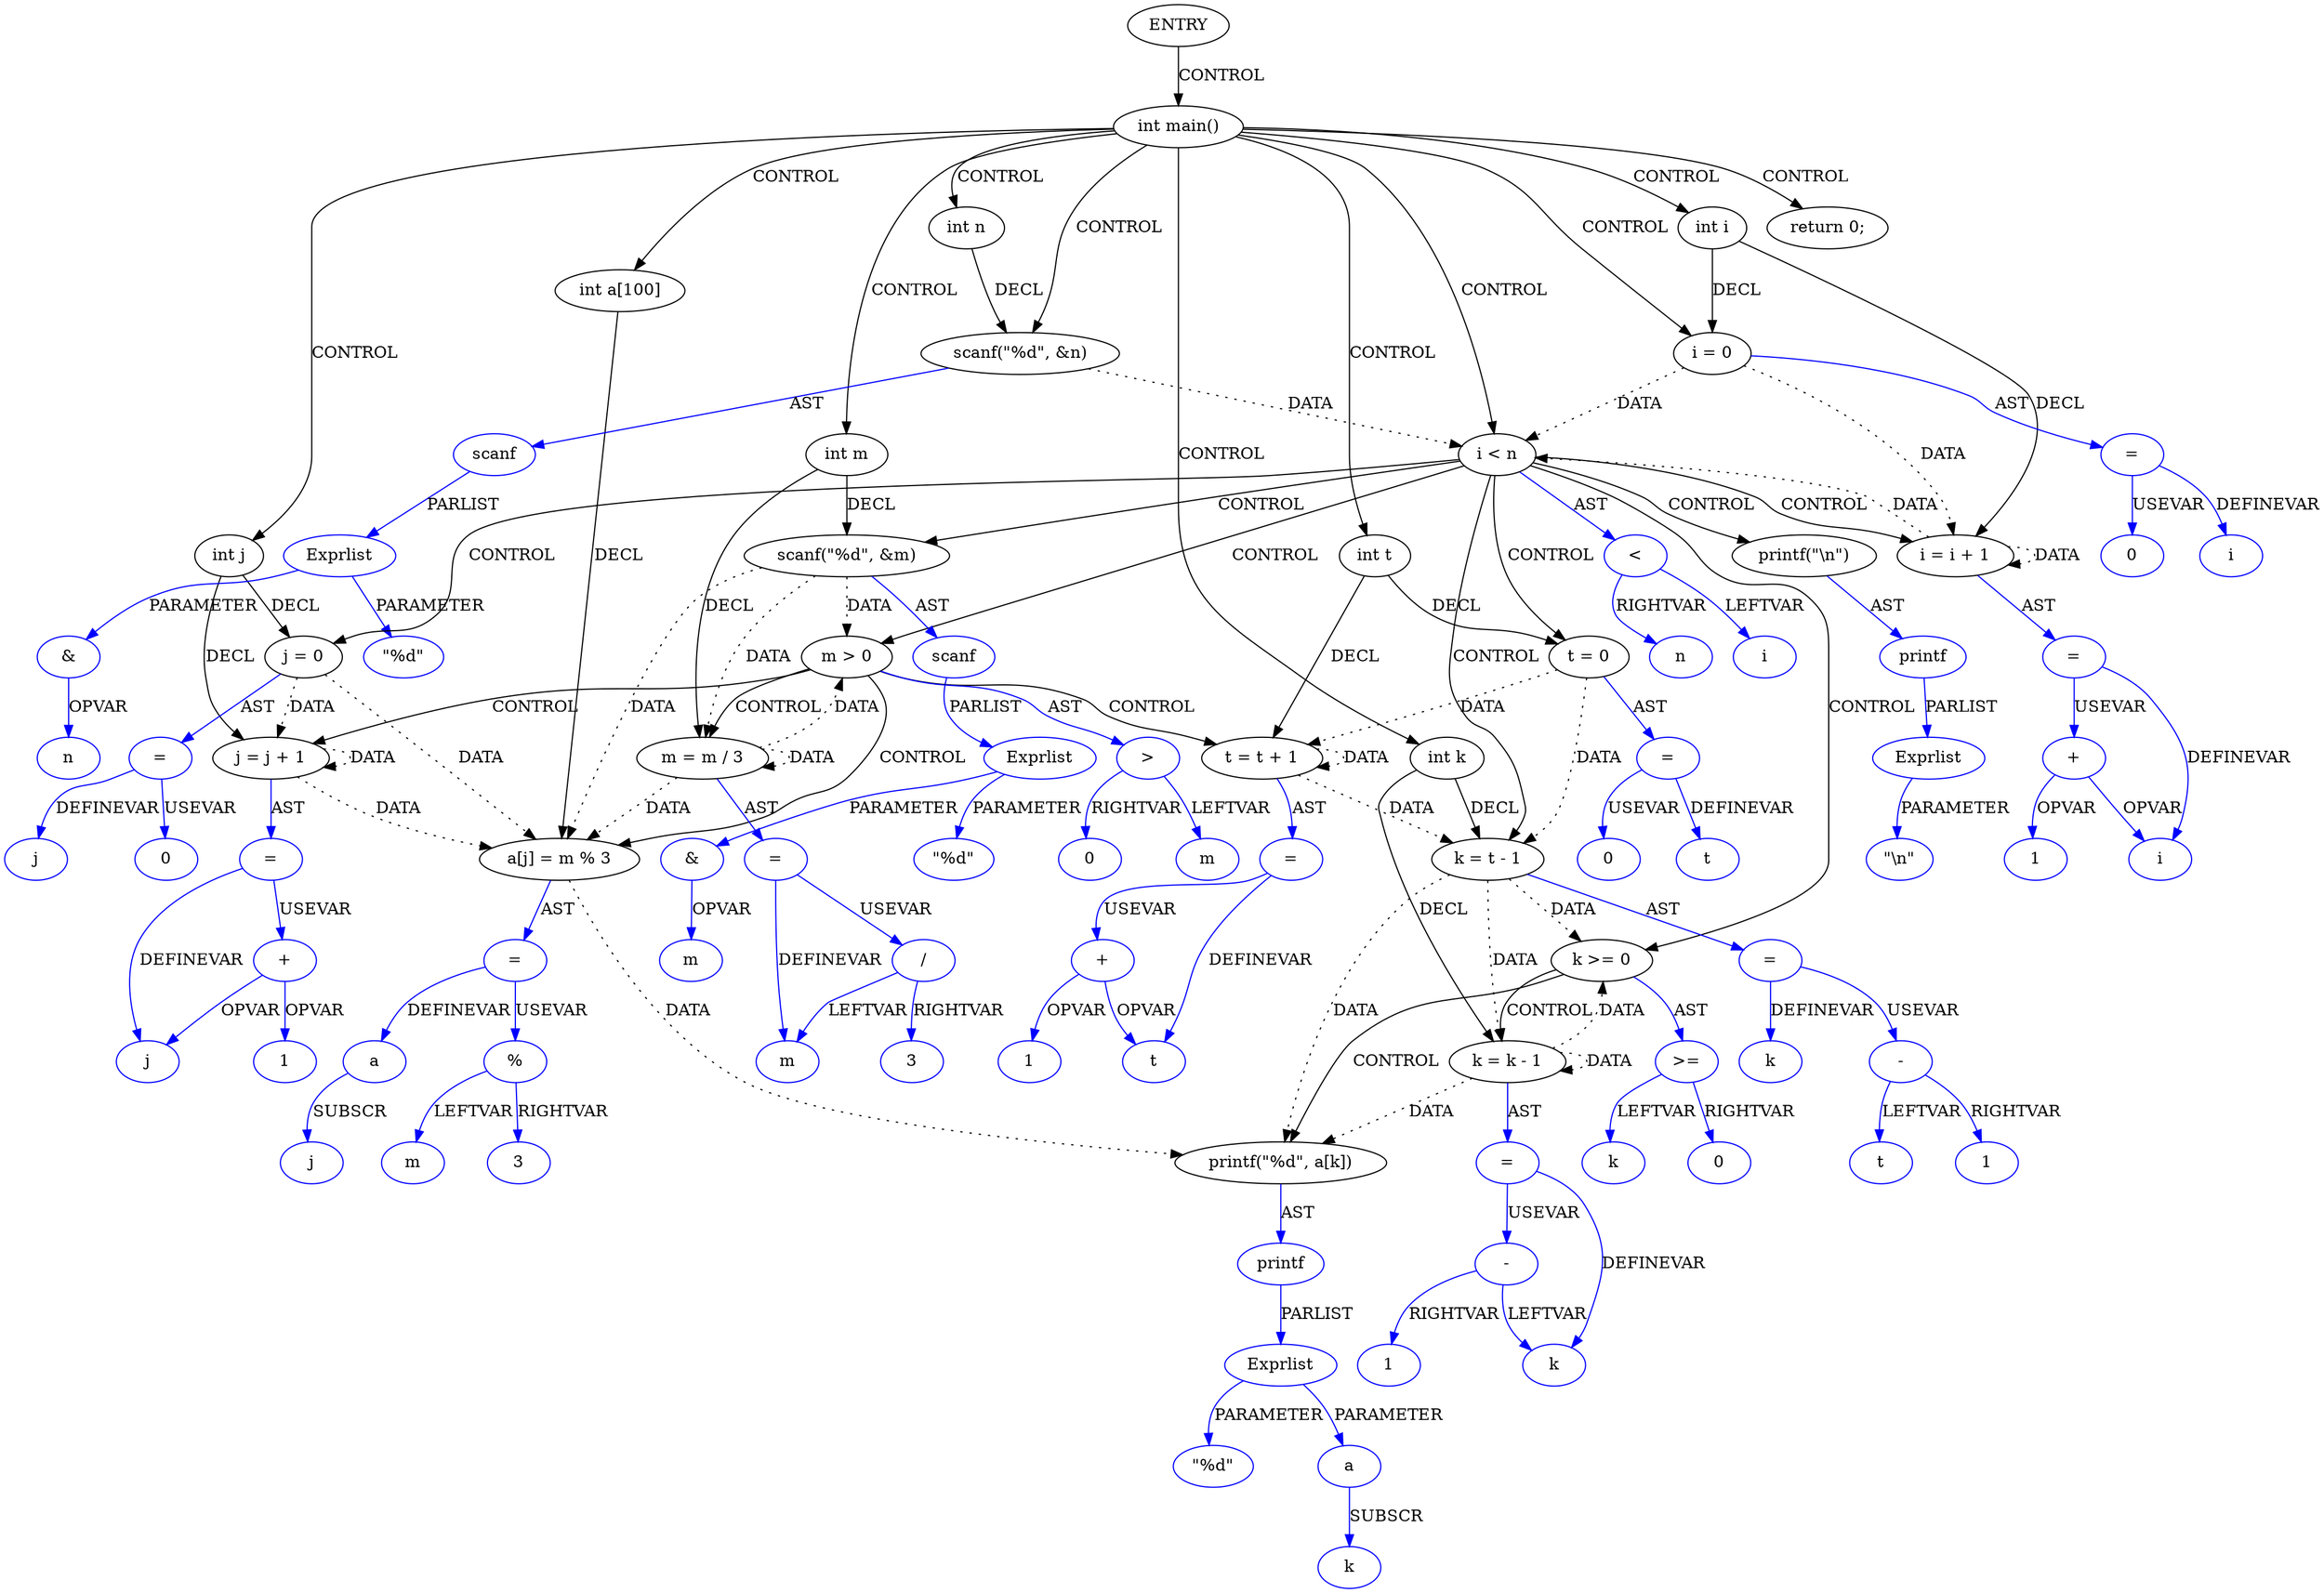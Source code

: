 digraph DotForMerge{
Node1 [label="ENTRY",type="ENTRY",coord="-1"];
Node2 [label="int main()",type="CONTROL",coord="3"];
Node4 [label="int n",type="DECL",coord="5",varname="n",vartype="int"];
Node5 [label="int i",type="DECL",coord="5",varname="i",vartype="int"];
Node6 [label="int j",type="DECL",coord="5",varname="j",vartype="int"];
Node7 [label="int k",type="DECL",coord="5",varname="k",vartype="int"];
Node8 [label="int m",type="DECL",coord="5",varname="m",vartype="int"];
Node9 [label="int a[100]",type="DECL",coord="6",varname="a",vartype="int[]"];
Node10 [label="int t",type="DECL",coord="6",varname="t",vartype="int"];
Node11 [label="scanf(\"%d\", &n)",type="CALL",coord="7"];
Node12 [label="scanf",type="FUNCNAME",coord="7",color=blue];
Node13 [label="Exprlist",type="EXPRS",coord="7",color=blue];
Node14 [label="\"%d\"",type="CONST",coord="7",color=blue];
Node15 [label="&",type="OP",coord="7",color=blue];
Node16 [label="n",type="VAR",coord="7",color=blue];
Node17 [label="i = 0",type="ASSIGN",coord="8"];
Node18 [label="=",type="ASSIGNOP",coord="8",color=blue];
Node19 [label="i",type="VAR",coord="8",color=blue];
Node20 [label="0",type="CONST",coord="8",color=blue];
Node21 [label="i < n",type="CONTROL",coord="8"];
Node24 [label="t = 0",type="ASSIGN",coord="10"];
Node25 [label="=",type="ASSIGNOP",coord="10",color=blue];
Node26 [label="t",type="VAR",coord="10",color=blue];
Node27 [label="0",type="CONST",coord="10",color=blue];
Node28 [label="scanf(\"%d\", &m)",type="CALL",coord="11"];
Node29 [label="scanf",type="FUNCNAME",coord="11",color=blue];
Node30 [label="Exprlist",type="EXPRS",coord="11",color=blue];
Node31 [label="\"%d\"",type="CONST",coord="11",color=blue];
Node32 [label="&",type="OP",coord="11",color=blue];
Node33 [label="m",type="VAR",coord="11",color=blue];
Node34 [label="j = 0",type="ASSIGN",coord="12"];
Node35 [label="=",type="ASSIGNOP",coord="12",color=blue];
Node36 [label="j",type="VAR",coord="12",color=blue];
Node37 [label="0",type="CONST",coord="12",color=blue];
Node38 [label="m > 0",type="CONTROL",coord="12"];
Node41 [label="a[j] = m % 3",type="ASSIGN",coord="14"];
Node42 [label="=",type="ASSIGNOP",coord="14",color=blue];
Node43 [label="a",type="VAR",coord="14",color=blue];
Node44 [label="j",type="VAR",coord="14",color=blue];
Node45 [label="%",type="OP",coord="14",color=blue];
Node46 [label="m",type="VAR",coord="14",color=blue];
Node47 [label="3",type="CONST",coord="14",color=blue];
Node48 [label="m = m / 3",type="ASSIGN",coord="15"];
Node49 [label="=",type="ASSIGNOP",coord="15",color=blue];
Node50 [label="m",type="VAR",coord="15",color=blue];
Node51 [label="/",type="OP",coord="15",color=blue];
Node52 [label="3",type="CONST",coord="15",color=blue];
Node53 [label="t = t + 1",type="ASSIGN",coord="16"];
Node54 [label="=",type="ASSIGNOP",coord="16",color=blue];
Node55 [label="t",type="VAR",coord="16",color=blue];
Node56 [label="+",type="OP",coord="16",color=blue];
Node57 [label="1",type="CONST",coord="16",color=blue];
Node58 [label="j = j + 1",type="ASSIGN",coord="12"];
Node59 [label="=",type="ASSIGNOP",coord="12",color=blue];
Node60 [label="j",type="VAR",coord="12",color=blue];
Node61 [label="+",type="OP",coord="12",color=blue];
Node62 [label="1",type="CONST",coord="12",color=blue];
Node63 [label=">",type="OP",coord="12",color=blue];
Node64 [label="m",type="VAR",coord="12",color=blue];
Node65 [label="0",type="CONST",coord="12",color=blue];
Node66 [label="k = t - 1",type="ASSIGN",coord="18"];
Node67 [label="=",type="ASSIGNOP",coord="18",color=blue];
Node68 [label="k",type="VAR",coord="18",color=blue];
Node69 [label="-",type="OP",coord="18",color=blue];
Node70 [label="t",type="VAR",coord="18",color=blue];
Node71 [label="1",type="CONST",coord="18",color=blue];
Node72 [label="k >= 0",type="CONTROL",coord="18"];
Node75 [label="printf(\"%d\", a[k])",type="CALL",coord="20"];
Node76 [label="printf",type="FUNCNAME",coord="20",color=blue];
Node77 [label="Exprlist",type="EXPRS",coord="20",color=blue];
Node78 [label="\"%d\"",type="CONST",coord="20",color=blue];
Node79 [label="a",type="VAR",coord="20",color=blue];
Node80 [label="k",type="VAR",coord="20",color=blue];
Node81 [label="k = k - 1",type="ASSIGN",coord="18"];
Node82 [label="=",type="ASSIGNOP",coord="18",color=blue];
Node83 [label="k",type="VAR",coord="18",color=blue];
Node84 [label="-",type="OP",coord="18",color=blue];
Node85 [label="1",type="CONST",coord="18",color=blue];
Node86 [label=">=",type="OP",coord="18",color=blue];
Node87 [label="k",type="VAR",coord="18",color=blue];
Node88 [label="0",type="CONST",coord="18",color=blue];
Node89 [label="printf(\"\\n\")",type="CALL",coord="22"];
Node90 [label="printf",type="FUNCNAME",coord="22",color=blue];
Node91 [label="Exprlist",type="EXPRS",coord="22",color=blue];
Node92 [label="\"\\n\"",type="CONST",coord="22",color=blue];
Node93 [label="i = i + 1",type="ASSIGN",coord="8"];
Node94 [label="=",type="ASSIGNOP",coord="8",color=blue];
Node95 [label="i",type="VAR",coord="8",color=blue];
Node96 [label="+",type="OP",coord="8",color=blue];
Node97 [label="1",type="CONST",coord="8",color=blue];
Node98 [label="<",type="OP",coord="8",color=blue];
Node99 [label="i",type="VAR",coord="8",color=blue];
Node100 [label="n",type="VAR",coord="8",color=blue];
Node101 [label="return 0;",type="RETURN",coord="24"];
Node1->Node2 [label = "CONTROL" ];
Node2->Node4 [label = "CONTROL" ];
Node2->Node5 [label = "CONTROL" ];
Node2->Node6 [label = "CONTROL" ];
Node2->Node7 [label = "CONTROL" ];
Node2->Node8 [label = "CONTROL" ];
Node2->Node9 [label = "CONTROL" ];
Node2->Node10 [label = "CONTROL" ];
Node2->Node11 [label = "CONTROL" ];
Node2->Node17 [label = "CONTROL" ];
Node2->Node21 [label = "CONTROL" ];
Node2->Node101 [label = "CONTROL" ];
Node21->Node24 [label = "CONTROL" ];
Node21->Node28 [label = "CONTROL" ];
Node21->Node34 [label = "CONTROL" ];
Node21->Node38 [label = "CONTROL" ];
Node21->Node66 [label = "CONTROL" ];
Node21->Node72 [label = "CONTROL" ];
Node21->Node89 [label = "CONTROL" ];
Node21->Node93 [label = "CONTROL" ];
Node38->Node41 [label = "CONTROL" ];
Node38->Node48 [label = "CONTROL" ];
Node38->Node53 [label = "CONTROL" ];
Node38->Node58 [label = "CONTROL" ];
Node72->Node75 [label = "CONTROL" ];
Node72->Node81 [label = "CONTROL" ];
Node11->Node21 [label = "DATA", style = dotted ]
Node17->Node21 [label = "DATA", style = dotted ]
Node17->Node93 [label = "DATA", style = dotted ]
Node24->Node53 [label = "DATA", style = dotted ]
Node24->Node66 [label = "DATA", style = dotted ]
Node28->Node38 [label = "DATA", style = dotted ]
Node28->Node41 [label = "DATA", style = dotted ]
Node28->Node48 [label = "DATA", style = dotted ]
Node34->Node41 [label = "DATA", style = dotted ]
Node34->Node58 [label = "DATA", style = dotted ]
Node41->Node75 [label = "DATA", style = dotted ]
Node48->Node38 [label = "DATA", style = dotted ]
Node48->Node41 [label = "DATA", style = dotted ]
Node48->Node48 [label = "DATA", style = dotted ]
Node53->Node53 [label = "DATA", style = dotted ]
Node53->Node66 [label = "DATA", style = dotted ]
Node58->Node41 [label = "DATA", style = dotted ]
Node58->Node58 [label = "DATA", style = dotted ]
Node66->Node72 [label = "DATA", style = dotted ]
Node66->Node75 [label = "DATA", style = dotted ]
Node66->Node81 [label = "DATA", style = dotted ]
Node81->Node72 [label = "DATA", style = dotted ]
Node81->Node75 [label = "DATA", style = dotted ]
Node81->Node81 [label = "DATA", style = dotted ]
Node93->Node21 [label = "DATA", style = dotted ]
Node93->Node93 [label = "DATA", style = dotted ]
Node4->Node11 [label = "DECL"]
Node5->Node93 [label = "DECL"]
Node5->Node17 [label = "DECL"]
Node6->Node34 [label = "DECL"]
Node6->Node58 [label = "DECL"]
Node7->Node81 [label = "DECL"]
Node7->Node66 [label = "DECL"]
Node8->Node28 [label = "DECL"]
Node8->Node48 [label = "DECL"]
Node9->Node41 [label = "DECL"]
Node10->Node53 [label = "DECL"]
Node10->Node24 [label = "DECL"]
Node11->Node12 [label = "AST" color=blue]
Node12->Node13 [label = "PARLIST" color=blue]
Node13->Node14 [label = "PARAMETER" color=blue]
Node13->Node15 [label = "PARAMETER" color=blue]
Node15->Node16 [label = "OPVAR" color=blue]
Node17->Node18 [label = "AST" color=blue]
Node18->Node19 [label = "DEFINEVAR" color=blue]
Node18->Node20 [label = "USEVAR" color=blue]
Node21->Node98 [label = "AST" color=blue]
Node24->Node25 [label = "AST" color=blue]
Node25->Node26 [label = "DEFINEVAR" color=blue]
Node25->Node27 [label = "USEVAR" color=blue]
Node28->Node29 [label = "AST" color=blue]
Node29->Node30 [label = "PARLIST" color=blue]
Node30->Node31 [label = "PARAMETER" color=blue]
Node30->Node32 [label = "PARAMETER" color=blue]
Node32->Node33 [label = "OPVAR" color=blue]
Node34->Node35 [label = "AST" color=blue]
Node35->Node36 [label = "DEFINEVAR" color=blue]
Node35->Node37 [label = "USEVAR" color=blue]
Node38->Node63 [label = "AST" color=blue]
Node41->Node42 [label = "AST" color=blue]
Node42->Node43 [label = "DEFINEVAR" color=blue]
Node42->Node45 [label = "USEVAR" color=blue]
Node43->Node44 [label = "SUBSCR" color=blue]
Node45->Node46 [label = "LEFTVAR" color=blue]
Node45->Node47 [label = "RIGHTVAR" color=blue]
Node48->Node49 [label = "AST" color=blue]
Node49->Node50 [label = "DEFINEVAR" color=blue]
Node49->Node51 [label = "USEVAR" color=blue]
Node51->Node50 [label = "LEFTVAR" color=blue]
Node51->Node52 [label = "RIGHTVAR" color=blue]
Node53->Node54 [label = "AST" color=blue]
Node54->Node55 [label = "DEFINEVAR" color=blue]
Node54->Node56 [label = "USEVAR" color=blue]
Node56->Node55 [label = "OPVAR" color=blue]
Node56->Node57 [label = "OPVAR" color=blue]
Node58->Node59 [label = "AST" color=blue]
Node59->Node60 [label = "DEFINEVAR" color=blue]
Node59->Node61 [label = "USEVAR" color=blue]
Node61->Node60 [label = "OPVAR" color=blue]
Node61->Node62 [label = "OPVAR" color=blue]
Node63->Node64 [label = "LEFTVAR" color=blue]
Node63->Node65 [label = "RIGHTVAR" color=blue]
Node66->Node67 [label = "AST" color=blue]
Node67->Node68 [label = "DEFINEVAR" color=blue]
Node67->Node69 [label = "USEVAR" color=blue]
Node69->Node70 [label = "LEFTVAR" color=blue]
Node69->Node71 [label = "RIGHTVAR" color=blue]
Node72->Node86 [label = "AST" color=blue]
Node75->Node76 [label = "AST" color=blue]
Node76->Node77 [label = "PARLIST" color=blue]
Node77->Node78 [label = "PARAMETER" color=blue]
Node77->Node79 [label = "PARAMETER" color=blue]
Node79->Node80 [label = "SUBSCR" color=blue]
Node81->Node82 [label = "AST" color=blue]
Node82->Node83 [label = "DEFINEVAR" color=blue]
Node82->Node84 [label = "USEVAR" color=blue]
Node84->Node83 [label = "LEFTVAR" color=blue]
Node84->Node85 [label = "RIGHTVAR" color=blue]
Node86->Node87 [label = "LEFTVAR" color=blue]
Node86->Node88 [label = "RIGHTVAR" color=blue]
Node89->Node90 [label = "AST" color=blue]
Node90->Node91 [label = "PARLIST" color=blue]
Node91->Node92 [label = "PARAMETER" color=blue]
Node93->Node94 [label = "AST" color=blue]
Node94->Node95 [label = "DEFINEVAR" color=blue]
Node94->Node96 [label = "USEVAR" color=blue]
Node96->Node95 [label = "OPVAR" color=blue]
Node96->Node97 [label = "OPVAR" color=blue]
Node98->Node99 [label = "LEFTVAR" color=blue]
Node98->Node100 [label = "RIGHTVAR" color=blue]
}
